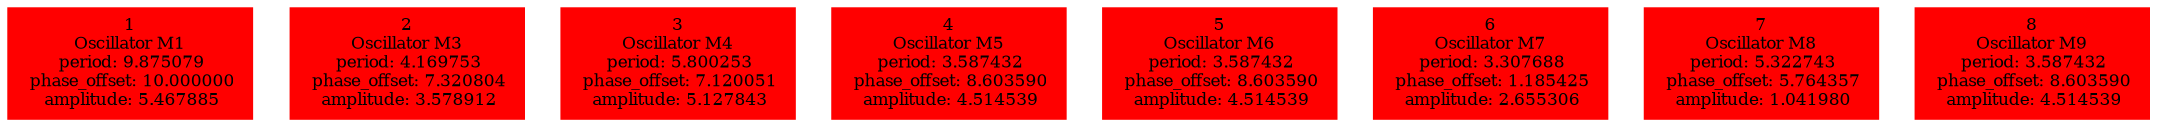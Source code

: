  digraph g{ forcelabels=true;
1 [label=<1<BR />Oscillator M1<BR /> period: 9.875079<BR /> phase_offset: 10.000000<BR /> amplitude: 5.467885>, shape=box,color=red,style=filled,fontsize=8];2 [label=<2<BR />Oscillator M3<BR /> period: 4.169753<BR /> phase_offset: 7.320804<BR /> amplitude: 3.578912>, shape=box,color=red,style=filled,fontsize=8];3 [label=<3<BR />Oscillator M4<BR /> period: 5.800253<BR /> phase_offset: 7.120051<BR /> amplitude: 5.127843>, shape=box,color=red,style=filled,fontsize=8];4 [label=<4<BR />Oscillator M5<BR /> period: 3.587432<BR /> phase_offset: 8.603590<BR /> amplitude: 4.514539>, shape=box,color=red,style=filled,fontsize=8];5 [label=<5<BR />Oscillator M6<BR /> period: 3.587432<BR /> phase_offset: 8.603590<BR /> amplitude: 4.514539>, shape=box,color=red,style=filled,fontsize=8];6 [label=<6<BR />Oscillator M7<BR /> period: 3.307688<BR /> phase_offset: 1.185425<BR /> amplitude: 2.655306>, shape=box,color=red,style=filled,fontsize=8];7 [label=<7<BR />Oscillator M8<BR /> period: 5.322743<BR /> phase_offset: 5.764357<BR /> amplitude: 1.041980>, shape=box,color=red,style=filled,fontsize=8];8 [label=<8<BR />Oscillator M9<BR /> period: 3.587432<BR /> phase_offset: 8.603590<BR /> amplitude: 4.514539>, shape=box,color=red,style=filled,fontsize=8]; }
